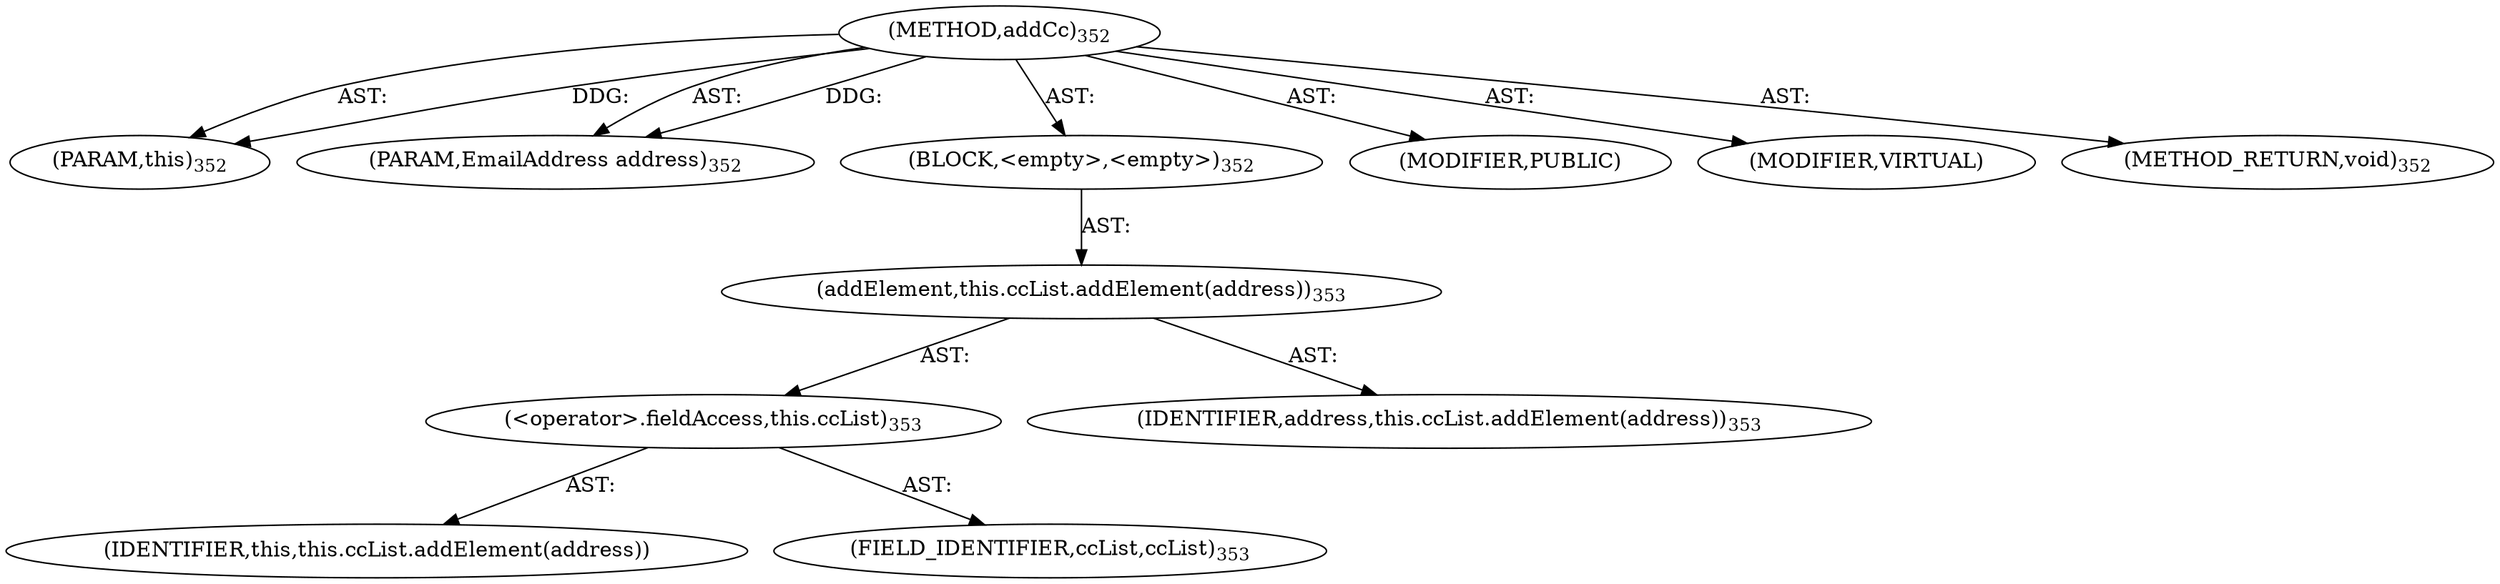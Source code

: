 digraph "addCc" {  
"111669149715" [label = <(METHOD,addCc)<SUB>352</SUB>> ]
"115964117033" [label = <(PARAM,this)<SUB>352</SUB>> ]
"115964117034" [label = <(PARAM,EmailAddress address)<SUB>352</SUB>> ]
"25769803808" [label = <(BLOCK,&lt;empty&gt;,&lt;empty&gt;)<SUB>352</SUB>> ]
"30064771171" [label = <(addElement,this.ccList.addElement(address))<SUB>353</SUB>> ]
"30064771172" [label = <(&lt;operator&gt;.fieldAccess,this.ccList)<SUB>353</SUB>> ]
"68719476828" [label = <(IDENTIFIER,this,this.ccList.addElement(address))> ]
"55834574879" [label = <(FIELD_IDENTIFIER,ccList,ccList)<SUB>353</SUB>> ]
"68719476829" [label = <(IDENTIFIER,address,this.ccList.addElement(address))<SUB>353</SUB>> ]
"133143986242" [label = <(MODIFIER,PUBLIC)> ]
"133143986243" [label = <(MODIFIER,VIRTUAL)> ]
"128849018899" [label = <(METHOD_RETURN,void)<SUB>352</SUB>> ]
  "111669149715" -> "115964117033"  [ label = "AST: "] 
  "111669149715" -> "115964117034"  [ label = "AST: "] 
  "111669149715" -> "25769803808"  [ label = "AST: "] 
  "111669149715" -> "133143986242"  [ label = "AST: "] 
  "111669149715" -> "133143986243"  [ label = "AST: "] 
  "111669149715" -> "128849018899"  [ label = "AST: "] 
  "25769803808" -> "30064771171"  [ label = "AST: "] 
  "30064771171" -> "30064771172"  [ label = "AST: "] 
  "30064771171" -> "68719476829"  [ label = "AST: "] 
  "30064771172" -> "68719476828"  [ label = "AST: "] 
  "30064771172" -> "55834574879"  [ label = "AST: "] 
  "111669149715" -> "115964117033"  [ label = "DDG: "] 
  "111669149715" -> "115964117034"  [ label = "DDG: "] 
}
